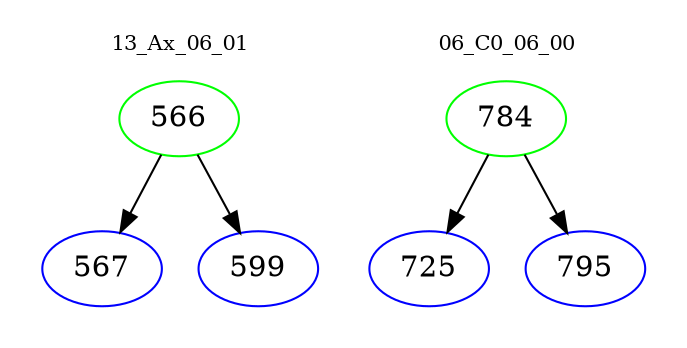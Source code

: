 digraph{
subgraph cluster_0 {
color = white
label = "13_Ax_06_01";
fontsize=10;
T0_566 [label="566", color="green"]
T0_566 -> T0_567 [color="black"]
T0_567 [label="567", color="blue"]
T0_566 -> T0_599 [color="black"]
T0_599 [label="599", color="blue"]
}
subgraph cluster_1 {
color = white
label = "06_C0_06_00";
fontsize=10;
T1_784 [label="784", color="green"]
T1_784 -> T1_725 [color="black"]
T1_725 [label="725", color="blue"]
T1_784 -> T1_795 [color="black"]
T1_795 [label="795", color="blue"]
}
}
